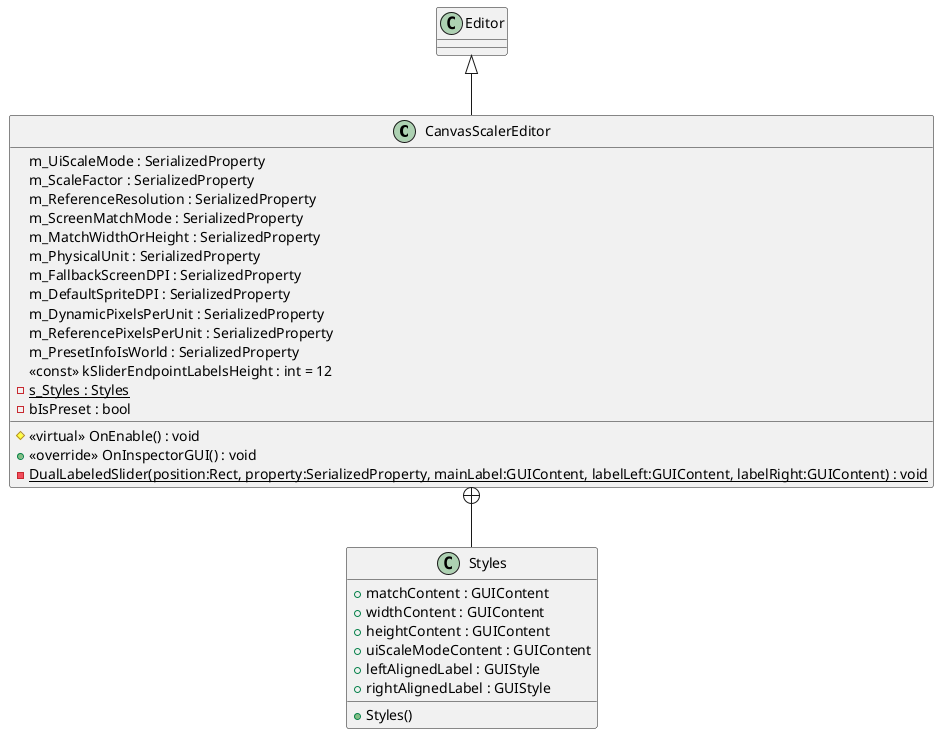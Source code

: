 @startuml
class CanvasScalerEditor {
    m_UiScaleMode : SerializedProperty
    m_ScaleFactor : SerializedProperty
    m_ReferenceResolution : SerializedProperty
    m_ScreenMatchMode : SerializedProperty
    m_MatchWidthOrHeight : SerializedProperty
    m_PhysicalUnit : SerializedProperty
    m_FallbackScreenDPI : SerializedProperty
    m_DefaultSpriteDPI : SerializedProperty
    m_DynamicPixelsPerUnit : SerializedProperty
    m_ReferencePixelsPerUnit : SerializedProperty
    m_PresetInfoIsWorld : SerializedProperty
    <<const>> kSliderEndpointLabelsHeight : int = 12
    - {static} s_Styles : Styles
    - bIsPreset : bool
    # <<virtual>> OnEnable() : void
    + <<override>> OnInspectorGUI() : void
    - {static} DualLabeledSlider(position:Rect, property:SerializedProperty, mainLabel:GUIContent, labelLeft:GUIContent, labelRight:GUIContent) : void
}
class Styles {
    + matchContent : GUIContent
    + widthContent : GUIContent
    + heightContent : GUIContent
    + uiScaleModeContent : GUIContent
    + leftAlignedLabel : GUIStyle
    + rightAlignedLabel : GUIStyle
    + Styles()
}
Editor <|-- CanvasScalerEditor
CanvasScalerEditor +-- Styles
@enduml
